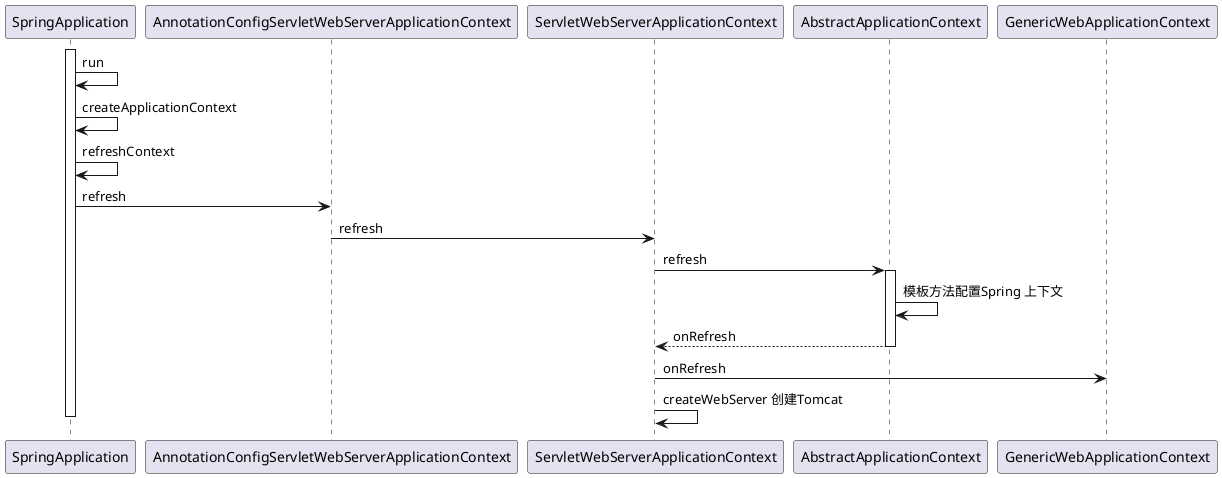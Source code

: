 @startuml
activate SpringApplication
SpringApplication -> SpringApplication: run
SpringApplication -> SpringApplication: createApplicationContext
SpringApplication -> SpringApplication: refreshContext
SpringApplication -> AnnotationConfigServletWebServerApplicationContext: refresh
AnnotationConfigServletWebServerApplicationContext -> ServletWebServerApplicationContext : refresh
ServletWebServerApplicationContext ->  AbstractApplicationContext : refresh
activate AbstractApplicationContext
AbstractApplicationContext ->  AbstractApplicationContext : 模板方法配置Spring 上下文
AbstractApplicationContext --> ServletWebServerApplicationContext: onRefresh
deactivate AbstractApplicationContext
ServletWebServerApplicationContext -> GenericWebApplicationContext: onRefresh
ServletWebServerApplicationContext -> ServletWebServerApplicationContext : createWebServer 创建Tomcat
deactivate SpringApplication

@enduml